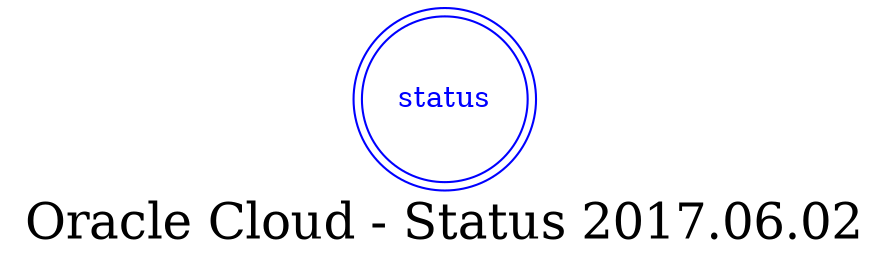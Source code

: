 digraph LexiconGraph {
graph[label="Oracle Cloud - Status 2017.06.02", fontsize=24]
splines=true
"status" [color=blue, fontcolor=blue, shape=doublecircle]
}

